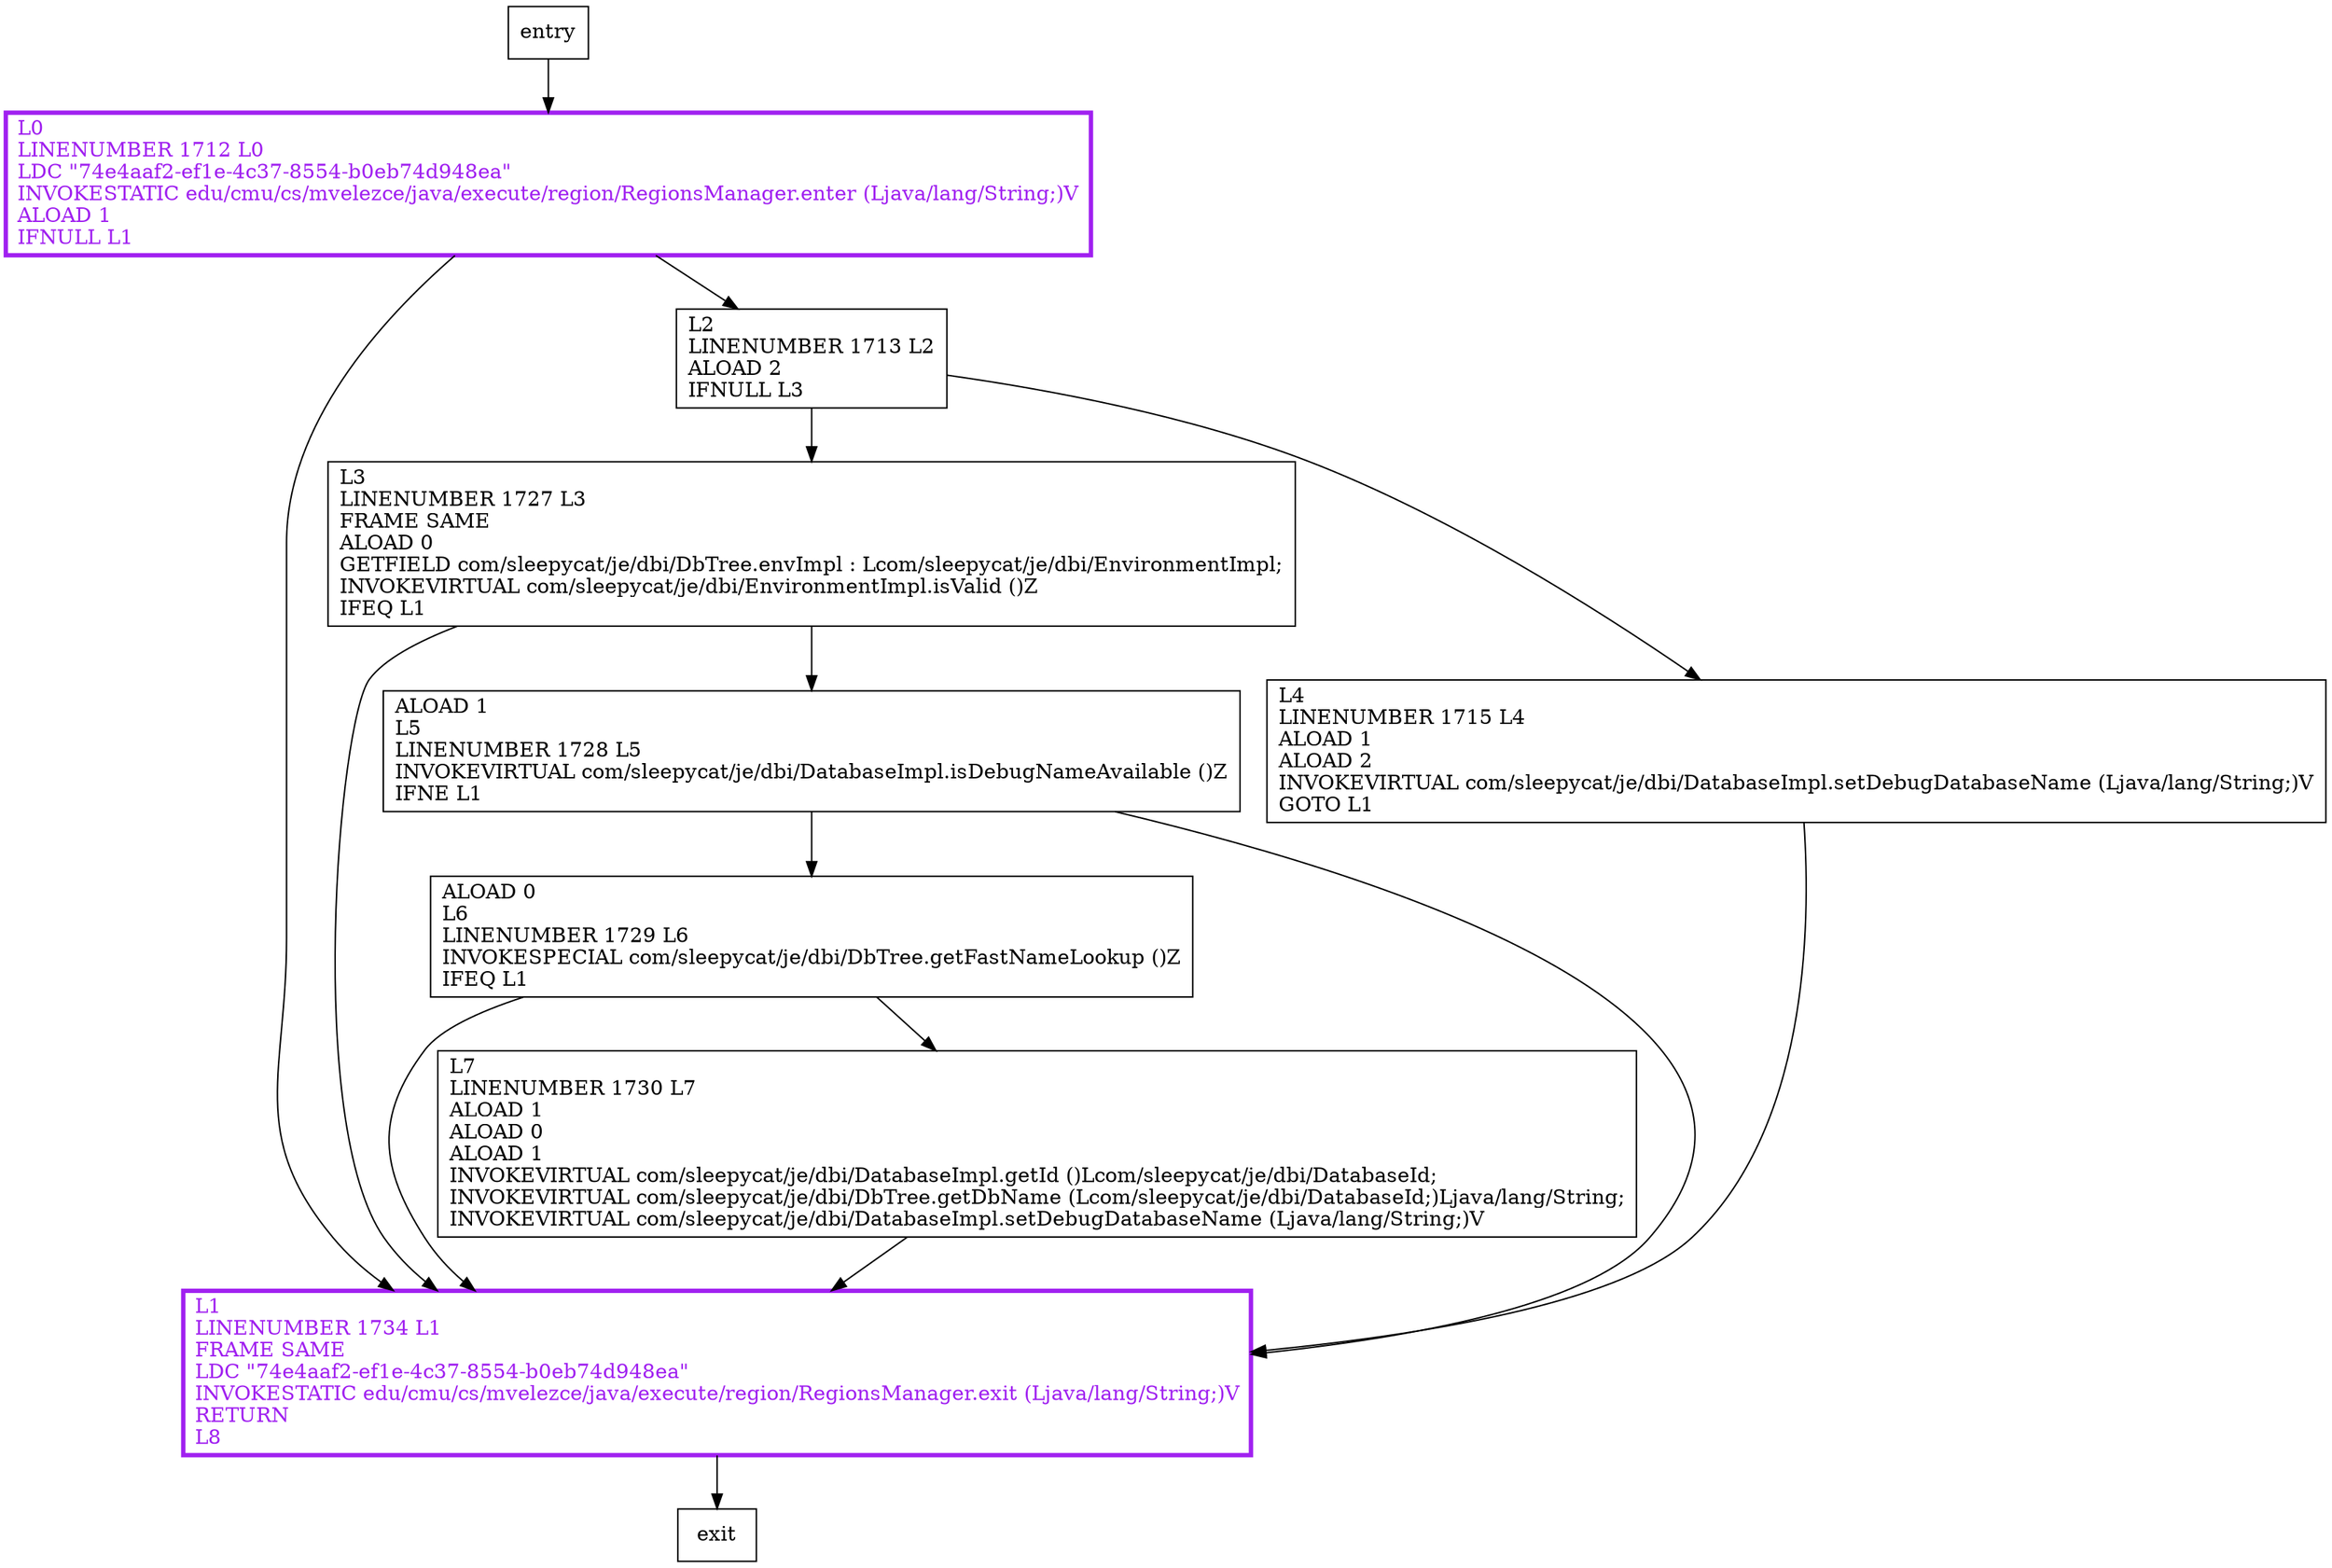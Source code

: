 digraph setDebugNameForDatabaseImpl {
node [shape=record];
1958065324 [label="ALOAD 0\lL6\lLINENUMBER 1729 L6\lINVOKESPECIAL com/sleepycat/je/dbi/DbTree.getFastNameLookup ()Z\lIFEQ L1\l"];
998810960 [label="L1\lLINENUMBER 1734 L1\lFRAME SAME\lLDC \"74e4aaf2-ef1e-4c37-8554-b0eb74d948ea\"\lINVOKESTATIC edu/cmu/cs/mvelezce/java/execute/region/RegionsManager.exit (Ljava/lang/String;)V\lRETURN\lL8\l"];
370256272 [label="L0\lLINENUMBER 1712 L0\lLDC \"74e4aaf2-ef1e-4c37-8554-b0eb74d948ea\"\lINVOKESTATIC edu/cmu/cs/mvelezce/java/execute/region/RegionsManager.enter (Ljava/lang/String;)V\lALOAD 1\lIFNULL L1\l"];
174662292 [label="ALOAD 1\lL5\lLINENUMBER 1728 L5\lINVOKEVIRTUAL com/sleepycat/je/dbi/DatabaseImpl.isDebugNameAvailable ()Z\lIFNE L1\l"];
298676308 [label="L3\lLINENUMBER 1727 L3\lFRAME SAME\lALOAD 0\lGETFIELD com/sleepycat/je/dbi/DbTree.envImpl : Lcom/sleepycat/je/dbi/EnvironmentImpl;\lINVOKEVIRTUAL com/sleepycat/je/dbi/EnvironmentImpl.isValid ()Z\lIFEQ L1\l"];
168498900 [label="L4\lLINENUMBER 1715 L4\lALOAD 1\lALOAD 2\lINVOKEVIRTUAL com/sleepycat/je/dbi/DatabaseImpl.setDebugDatabaseName (Ljava/lang/String;)V\lGOTO L1\l"];
1675388886 [label="L2\lLINENUMBER 1713 L2\lALOAD 2\lIFNULL L3\l"];
234894782 [label="L7\lLINENUMBER 1730 L7\lALOAD 1\lALOAD 0\lALOAD 1\lINVOKEVIRTUAL com/sleepycat/je/dbi/DatabaseImpl.getId ()Lcom/sleepycat/je/dbi/DatabaseId;\lINVOKEVIRTUAL com/sleepycat/je/dbi/DbTree.getDbName (Lcom/sleepycat/je/dbi/DatabaseId;)Ljava/lang/String;\lINVOKEVIRTUAL com/sleepycat/je/dbi/DatabaseImpl.setDebugDatabaseName (Ljava/lang/String;)V\l"];
entry;
exit;
1958065324 -> 998810960
1958065324 -> 234894782
entry -> 370256272
998810960 -> exit
370256272 -> 998810960
370256272 -> 1675388886
174662292 -> 1958065324
174662292 -> 998810960
298676308 -> 998810960
298676308 -> 174662292
168498900 -> 998810960
1675388886 -> 298676308
1675388886 -> 168498900
234894782 -> 998810960
998810960[fontcolor="purple", penwidth=3, color="purple"];
370256272[fontcolor="purple", penwidth=3, color="purple"];
}
